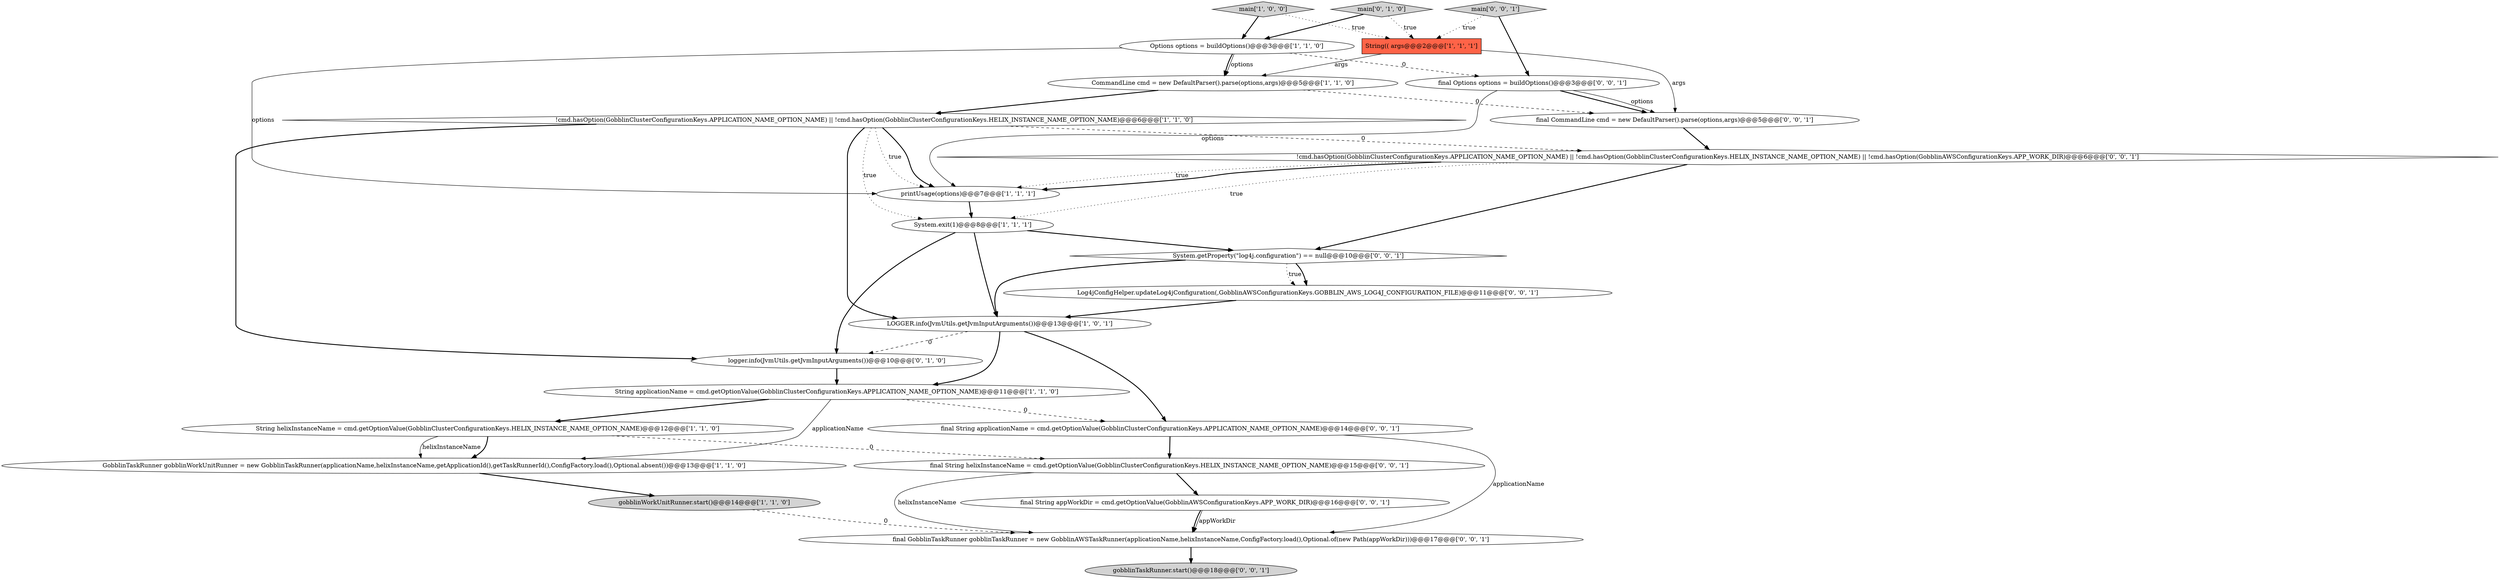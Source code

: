 digraph {
1 [style = filled, label = "printUsage(options)@@@7@@@['1', '1', '1']", fillcolor = white, shape = ellipse image = "AAA0AAABBB1BBB"];
15 [style = filled, label = "Log4jConfigHelper.updateLog4jConfiguration(,GobblinAWSConfigurationKeys.GOBBLIN_AWS_LOG4J_CONFIGURATION_FILE)@@@11@@@['0', '0', '1']", fillcolor = white, shape = ellipse image = "AAA0AAABBB3BBB"];
17 [style = filled, label = "main['0', '0', '1']", fillcolor = lightgray, shape = diamond image = "AAA0AAABBB3BBB"];
8 [style = filled, label = "Options options = buildOptions()@@@3@@@['1', '1', '0']", fillcolor = white, shape = ellipse image = "AAA0AAABBB1BBB"];
19 [style = filled, label = "final Options options = buildOptions()@@@3@@@['0', '0', '1']", fillcolor = white, shape = ellipse image = "AAA0AAABBB3BBB"];
10 [style = filled, label = "gobblinWorkUnitRunner.start()@@@14@@@['1', '1', '0']", fillcolor = lightgray, shape = ellipse image = "AAA0AAABBB1BBB"];
22 [style = filled, label = "final CommandLine cmd = new DefaultParser().parse(options,args)@@@5@@@['0', '0', '1']", fillcolor = white, shape = ellipse image = "AAA0AAABBB3BBB"];
24 [style = filled, label = "final String appWorkDir = cmd.getOptionValue(GobblinAWSConfigurationKeys.APP_WORK_DIR)@@@16@@@['0', '0', '1']", fillcolor = white, shape = ellipse image = "AAA0AAABBB3BBB"];
3 [style = filled, label = "String applicationName = cmd.getOptionValue(GobblinClusterConfigurationKeys.APPLICATION_NAME_OPTION_NAME)@@@11@@@['1', '1', '0']", fillcolor = white, shape = ellipse image = "AAA0AAABBB1BBB"];
11 [style = filled, label = "CommandLine cmd = new DefaultParser().parse(options,args)@@@5@@@['1', '1', '0']", fillcolor = white, shape = ellipse image = "AAA0AAABBB1BBB"];
5 [style = filled, label = "LOGGER.info(JvmUtils.getJvmInputArguments())@@@13@@@['1', '0', '1']", fillcolor = white, shape = ellipse image = "AAA0AAABBB1BBB"];
4 [style = filled, label = "String(( args@@@2@@@['1', '1', '1']", fillcolor = tomato, shape = box image = "AAA0AAABBB1BBB"];
21 [style = filled, label = "final GobblinTaskRunner gobblinTaskRunner = new GobblinAWSTaskRunner(applicationName,helixInstanceName,ConfigFactory.load(),Optional.of(new Path(appWorkDir)))@@@17@@@['0', '0', '1']", fillcolor = white, shape = ellipse image = "AAA0AAABBB3BBB"];
0 [style = filled, label = "GobblinTaskRunner gobblinWorkUnitRunner = new GobblinTaskRunner(applicationName,helixInstanceName,getApplicationId(),getTaskRunnerId(),ConfigFactory.load(),Optional.absent())@@@13@@@['1', '1', '0']", fillcolor = white, shape = ellipse image = "AAA0AAABBB1BBB"];
16 [style = filled, label = "gobblinTaskRunner.start()@@@18@@@['0', '0', '1']", fillcolor = lightgray, shape = ellipse image = "AAA0AAABBB3BBB"];
18 [style = filled, label = "System.getProperty(\"log4j.configuration\") == null@@@10@@@['0', '0', '1']", fillcolor = white, shape = diamond image = "AAA0AAABBB3BBB"];
23 [style = filled, label = "final String applicationName = cmd.getOptionValue(GobblinClusterConfigurationKeys.APPLICATION_NAME_OPTION_NAME)@@@14@@@['0', '0', '1']", fillcolor = white, shape = ellipse image = "AAA0AAABBB3BBB"];
12 [style = filled, label = "logger.info(JvmUtils.getJvmInputArguments())@@@10@@@['0', '1', '0']", fillcolor = white, shape = ellipse image = "AAA1AAABBB2BBB"];
7 [style = filled, label = "main['1', '0', '0']", fillcolor = lightgray, shape = diamond image = "AAA0AAABBB1BBB"];
9 [style = filled, label = "System.exit(1)@@@8@@@['1', '1', '1']", fillcolor = white, shape = ellipse image = "AAA0AAABBB1BBB"];
2 [style = filled, label = "!cmd.hasOption(GobblinClusterConfigurationKeys.APPLICATION_NAME_OPTION_NAME) || !cmd.hasOption(GobblinClusterConfigurationKeys.HELIX_INSTANCE_NAME_OPTION_NAME)@@@6@@@['1', '1', '0']", fillcolor = white, shape = diamond image = "AAA0AAABBB1BBB"];
6 [style = filled, label = "String helixInstanceName = cmd.getOptionValue(GobblinClusterConfigurationKeys.HELIX_INSTANCE_NAME_OPTION_NAME)@@@12@@@['1', '1', '0']", fillcolor = white, shape = ellipse image = "AAA0AAABBB1BBB"];
20 [style = filled, label = "!cmd.hasOption(GobblinClusterConfigurationKeys.APPLICATION_NAME_OPTION_NAME) || !cmd.hasOption(GobblinClusterConfigurationKeys.HELIX_INSTANCE_NAME_OPTION_NAME) || !cmd.hasOption(GobblinAWSConfigurationKeys.APP_WORK_DIR)@@@6@@@['0', '0', '1']", fillcolor = white, shape = diamond image = "AAA0AAABBB3BBB"];
13 [style = filled, label = "main['0', '1', '0']", fillcolor = lightgray, shape = diamond image = "AAA0AAABBB2BBB"];
14 [style = filled, label = "final String helixInstanceName = cmd.getOptionValue(GobblinClusterConfigurationKeys.HELIX_INSTANCE_NAME_OPTION_NAME)@@@15@@@['0', '0', '1']", fillcolor = white, shape = ellipse image = "AAA0AAABBB3BBB"];
9->18 [style = bold, label=""];
24->21 [style = bold, label=""];
20->1 [style = dotted, label="true"];
18->15 [style = dotted, label="true"];
7->4 [style = dotted, label="true"];
7->8 [style = bold, label=""];
13->4 [style = dotted, label="true"];
1->9 [style = bold, label=""];
3->0 [style = solid, label="applicationName"];
6->14 [style = dashed, label="0"];
2->5 [style = bold, label=""];
20->18 [style = bold, label=""];
17->19 [style = bold, label=""];
21->16 [style = bold, label=""];
6->0 [style = bold, label=""];
2->9 [style = dotted, label="true"];
18->5 [style = bold, label=""];
2->20 [style = dashed, label="0"];
3->23 [style = dashed, label="0"];
10->21 [style = dashed, label="0"];
6->0 [style = solid, label="helixInstanceName"];
19->22 [style = bold, label=""];
14->21 [style = solid, label="helixInstanceName"];
14->24 [style = bold, label=""];
8->1 [style = solid, label="options"];
22->20 [style = bold, label=""];
17->4 [style = dotted, label="true"];
11->2 [style = bold, label=""];
20->1 [style = bold, label=""];
11->22 [style = dashed, label="0"];
3->6 [style = bold, label=""];
0->10 [style = bold, label=""];
24->21 [style = solid, label="appWorkDir"];
8->11 [style = bold, label=""];
2->1 [style = dotted, label="true"];
8->19 [style = dashed, label="0"];
8->11 [style = solid, label="options"];
9->12 [style = bold, label=""];
5->23 [style = bold, label=""];
12->3 [style = bold, label=""];
2->1 [style = bold, label=""];
15->5 [style = bold, label=""];
5->12 [style = dashed, label="0"];
4->11 [style = solid, label="args"];
23->14 [style = bold, label=""];
19->22 [style = solid, label="options"];
19->1 [style = solid, label="options"];
5->3 [style = bold, label=""];
13->8 [style = bold, label=""];
20->9 [style = dotted, label="true"];
9->5 [style = bold, label=""];
23->21 [style = solid, label="applicationName"];
2->12 [style = bold, label=""];
4->22 [style = solid, label="args"];
18->15 [style = bold, label=""];
}

